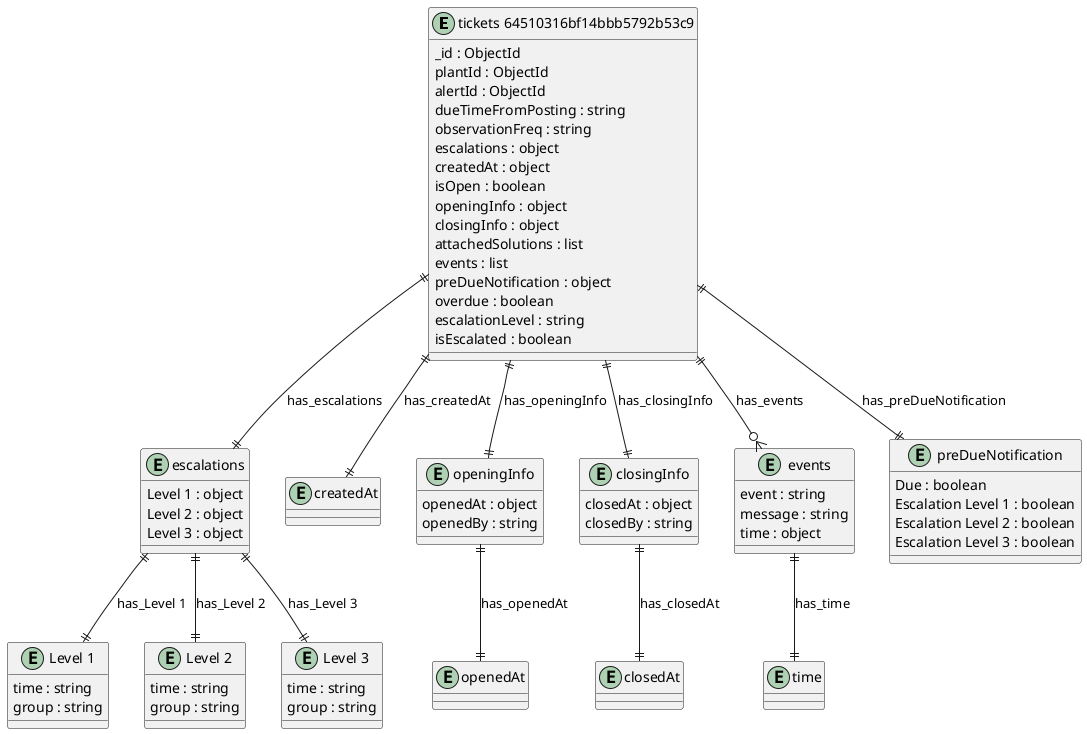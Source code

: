 @startuml tickets_64510316bf14bbb5792b53c9_Diagram

entity "tickets 64510316bf14bbb5792b53c9" as tickets_64510316bf14bbb5792b53c9 {
  _id : ObjectId
  plantId : ObjectId
  alertId : ObjectId
  dueTimeFromPosting : string
  observationFreq : string
  escalations : object
  createdAt : object
  isOpen : boolean
  openingInfo : object
  closingInfo : object
  attachedSolutions : list
  events : list
  preDueNotification : object
  overdue : boolean
  escalationLevel : string
  isEscalated : boolean
}

entity "escalations" as escalations {
  Level 1 : object
  Level 2 : object
  Level 3 : object
}

entity "Level 1" as Level_1 {
  time : string
  group : string
}

entity "Level 2" as Level_2 {
  time : string
  group : string
}

entity "Level 3" as Level_3 {
  time : string
  group : string
}

entity "createdAt" as createdAt {
}

entity "openingInfo" as openingInfo {
  openedAt : object
  openedBy : string
}

entity "openedAt" as openedAt {
}

entity "closingInfo" as closingInfo {
  closedAt : object
  closedBy : string
}

entity "closedAt" as closedAt {
}

entity "events" as events {
  event : string
  message : string
  time : object
}

entity "time" as time {
}

entity "preDueNotification" as preDueNotification {
  Due : boolean
  Escalation Level 1 : boolean
  Escalation Level 2 : boolean
  Escalation Level 3 : boolean
}

' // Relationships
tickets_64510316bf14bbb5792b53c9 ||--|| escalations : has_escalations
escalations ||--|| Level_1 : has_Level 1
escalations ||--|| Level_2 : has_Level 2
escalations ||--|| Level_3 : has_Level 3
tickets_64510316bf14bbb5792b53c9 ||--|| createdAt : has_createdAt
tickets_64510316bf14bbb5792b53c9 ||--|| openingInfo : has_openingInfo
openingInfo ||--|| openedAt : has_openedAt
tickets_64510316bf14bbb5792b53c9 ||--|| closingInfo : has_closingInfo
closingInfo ||--|| closedAt : has_closedAt
tickets_64510316bf14bbb5792b53c9 ||--o{ events : has_events
events ||--|| time : has_time
tickets_64510316bf14bbb5792b53c9 ||--|| preDueNotification : has_preDueNotification
@enduml